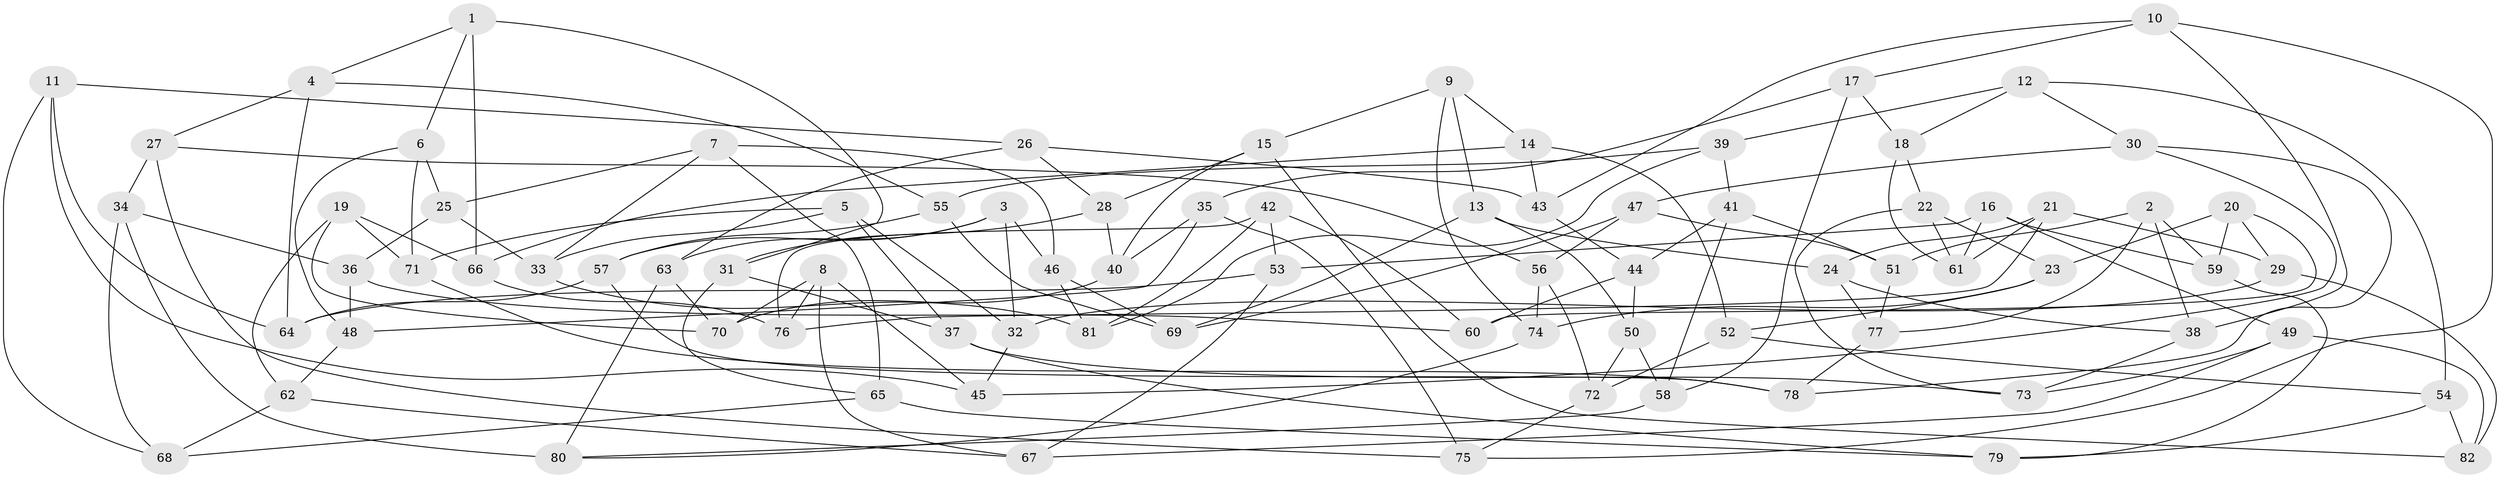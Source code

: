 // Generated by graph-tools (version 1.1) at 2025/58/03/09/25 04:58:53]
// undirected, 82 vertices, 164 edges
graph export_dot {
graph [start="1"]
  node [color=gray90,style=filled];
  1;
  2;
  3;
  4;
  5;
  6;
  7;
  8;
  9;
  10;
  11;
  12;
  13;
  14;
  15;
  16;
  17;
  18;
  19;
  20;
  21;
  22;
  23;
  24;
  25;
  26;
  27;
  28;
  29;
  30;
  31;
  32;
  33;
  34;
  35;
  36;
  37;
  38;
  39;
  40;
  41;
  42;
  43;
  44;
  45;
  46;
  47;
  48;
  49;
  50;
  51;
  52;
  53;
  54;
  55;
  56;
  57;
  58;
  59;
  60;
  61;
  62;
  63;
  64;
  65;
  66;
  67;
  68;
  69;
  70;
  71;
  72;
  73;
  74;
  75;
  76;
  77;
  78;
  79;
  80;
  81;
  82;
  1 -- 66;
  1 -- 6;
  1 -- 31;
  1 -- 4;
  2 -- 59;
  2 -- 38;
  2 -- 77;
  2 -- 51;
  3 -- 63;
  3 -- 32;
  3 -- 57;
  3 -- 46;
  4 -- 55;
  4 -- 64;
  4 -- 27;
  5 -- 71;
  5 -- 33;
  5 -- 37;
  5 -- 32;
  6 -- 71;
  6 -- 48;
  6 -- 25;
  7 -- 46;
  7 -- 33;
  7 -- 25;
  7 -- 65;
  8 -- 70;
  8 -- 45;
  8 -- 76;
  8 -- 67;
  9 -- 13;
  9 -- 15;
  9 -- 14;
  9 -- 74;
  10 -- 38;
  10 -- 43;
  10 -- 17;
  10 -- 75;
  11 -- 68;
  11 -- 26;
  11 -- 64;
  11 -- 45;
  12 -- 54;
  12 -- 39;
  12 -- 30;
  12 -- 18;
  13 -- 24;
  13 -- 50;
  13 -- 69;
  14 -- 43;
  14 -- 52;
  14 -- 66;
  15 -- 28;
  15 -- 40;
  15 -- 82;
  16 -- 53;
  16 -- 61;
  16 -- 49;
  16 -- 59;
  17 -- 35;
  17 -- 18;
  17 -- 58;
  18 -- 22;
  18 -- 61;
  19 -- 66;
  19 -- 62;
  19 -- 71;
  19 -- 70;
  20 -- 59;
  20 -- 23;
  20 -- 29;
  20 -- 60;
  21 -- 29;
  21 -- 24;
  21 -- 76;
  21 -- 61;
  22 -- 61;
  22 -- 73;
  22 -- 23;
  23 -- 74;
  23 -- 52;
  24 -- 38;
  24 -- 77;
  25 -- 36;
  25 -- 33;
  26 -- 63;
  26 -- 43;
  26 -- 28;
  27 -- 56;
  27 -- 75;
  27 -- 34;
  28 -- 40;
  28 -- 31;
  29 -- 82;
  29 -- 32;
  30 -- 45;
  30 -- 78;
  30 -- 47;
  31 -- 65;
  31 -- 37;
  32 -- 45;
  33 -- 81;
  34 -- 36;
  34 -- 68;
  34 -- 80;
  35 -- 40;
  35 -- 75;
  35 -- 48;
  36 -- 48;
  36 -- 60;
  37 -- 73;
  37 -- 79;
  38 -- 73;
  39 -- 55;
  39 -- 41;
  39 -- 81;
  40 -- 70;
  41 -- 44;
  41 -- 58;
  41 -- 51;
  42 -- 81;
  42 -- 76;
  42 -- 60;
  42 -- 53;
  43 -- 44;
  44 -- 60;
  44 -- 50;
  46 -- 81;
  46 -- 69;
  47 -- 69;
  47 -- 56;
  47 -- 51;
  48 -- 62;
  49 -- 73;
  49 -- 82;
  49 -- 67;
  50 -- 58;
  50 -- 72;
  51 -- 77;
  52 -- 54;
  52 -- 72;
  53 -- 64;
  53 -- 67;
  54 -- 82;
  54 -- 79;
  55 -- 57;
  55 -- 69;
  56 -- 72;
  56 -- 74;
  57 -- 78;
  57 -- 64;
  58 -- 80;
  59 -- 79;
  62 -- 68;
  62 -- 67;
  63 -- 70;
  63 -- 80;
  65 -- 68;
  65 -- 79;
  66 -- 76;
  71 -- 78;
  72 -- 75;
  74 -- 80;
  77 -- 78;
}
